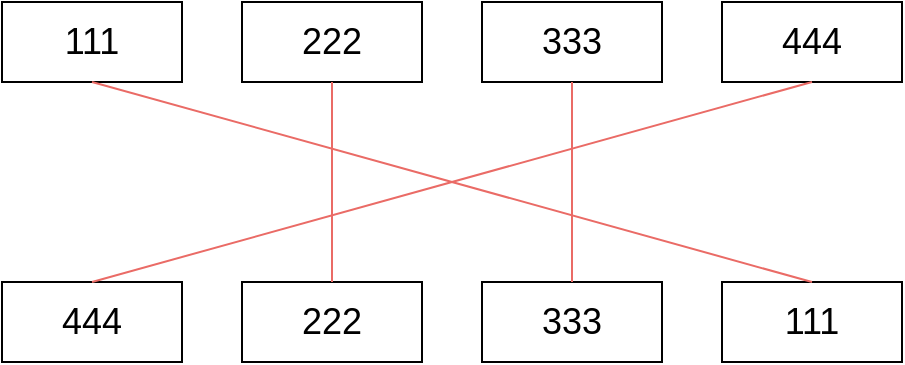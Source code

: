 <mxfile version="10.8.9" type="device"><diagram id="ddoIoZAXFsVCVHpipJ5W" name="Page-1"><mxGraphModel dx="625" dy="842" grid="1" gridSize="10" guides="1" tooltips="1" connect="1" arrows="1" fold="1" page="1" pageScale="1" pageWidth="827" pageHeight="1169" math="0" shadow="0"><root><mxCell id="0"/><mxCell id="1" parent="0"/><mxCell id="TjMEwlwPP2enDIjL1AR1-1" value="&lt;font style=&quot;font-size: 18px&quot;&gt;111&lt;/font&gt;" style="rounded=0;whiteSpace=wrap;html=1;" vertex="1" parent="1"><mxGeometry x="120" y="140" width="90" height="40" as="geometry"/></mxCell><mxCell id="TjMEwlwPP2enDIjL1AR1-2" value="&lt;font style=&quot;font-size: 18px&quot;&gt;222&lt;/font&gt;" style="rounded=0;whiteSpace=wrap;html=1;" vertex="1" parent="1"><mxGeometry x="240" y="140" width="90" height="40" as="geometry"/></mxCell><mxCell id="TjMEwlwPP2enDIjL1AR1-4" value="&lt;font style=&quot;font-size: 18px&quot;&gt;333&lt;/font&gt;" style="rounded=0;whiteSpace=wrap;html=1;" vertex="1" parent="1"><mxGeometry x="360" y="140" width="90" height="40" as="geometry"/></mxCell><mxCell id="TjMEwlwPP2enDIjL1AR1-5" value="&lt;font style=&quot;font-size: 18px&quot;&gt;444&lt;/font&gt;" style="rounded=0;whiteSpace=wrap;html=1;" vertex="1" parent="1"><mxGeometry x="480" y="140" width="90" height="40" as="geometry"/></mxCell><mxCell id="TjMEwlwPP2enDIjL1AR1-6" value="&lt;font style=&quot;font-size: 18px&quot;&gt;111&lt;/font&gt;" style="rounded=0;whiteSpace=wrap;html=1;" vertex="1" parent="1"><mxGeometry x="480" y="280" width="90" height="40" as="geometry"/></mxCell><mxCell id="TjMEwlwPP2enDIjL1AR1-7" value="&lt;font style=&quot;font-size: 18px&quot;&gt;444&lt;/font&gt;" style="rounded=0;whiteSpace=wrap;html=1;" vertex="1" parent="1"><mxGeometry x="120" y="280" width="90" height="40" as="geometry"/></mxCell><mxCell id="TjMEwlwPP2enDIjL1AR1-8" value="&lt;font style=&quot;font-size: 18px&quot;&gt;222&lt;/font&gt;" style="rounded=0;whiteSpace=wrap;html=1;" vertex="1" parent="1"><mxGeometry x="240" y="280" width="90" height="40" as="geometry"/></mxCell><mxCell id="TjMEwlwPP2enDIjL1AR1-9" value="&lt;font style=&quot;font-size: 18px&quot;&gt;333&lt;/font&gt;" style="rounded=0;whiteSpace=wrap;html=1;" vertex="1" parent="1"><mxGeometry x="360" y="280" width="90" height="40" as="geometry"/></mxCell><mxCell id="TjMEwlwPP2enDIjL1AR1-10" value="" style="endArrow=none;html=1;exitX=0.5;exitY=1;exitDx=0;exitDy=0;entryX=0.5;entryY=0;entryDx=0;entryDy=0;strokeColor=#EA6B66;" edge="1" parent="1" source="TjMEwlwPP2enDIjL1AR1-1" target="TjMEwlwPP2enDIjL1AR1-6"><mxGeometry width="50" height="50" relative="1" as="geometry"><mxPoint x="120" y="390" as="sourcePoint"/><mxPoint x="170" y="340" as="targetPoint"/></mxGeometry></mxCell><mxCell id="TjMEwlwPP2enDIjL1AR1-11" value="" style="endArrow=none;html=1;entryX=0.5;entryY=1;entryDx=0;entryDy=0;exitX=0.5;exitY=0;exitDx=0;exitDy=0;strokeColor=#EA6B66;" edge="1" parent="1" source="TjMEwlwPP2enDIjL1AR1-7" target="TjMEwlwPP2enDIjL1AR1-5"><mxGeometry width="50" height="50" relative="1" as="geometry"><mxPoint x="120" y="390" as="sourcePoint"/><mxPoint x="170" y="340" as="targetPoint"/></mxGeometry></mxCell><mxCell id="TjMEwlwPP2enDIjL1AR1-12" value="" style="endArrow=none;html=1;entryX=0.5;entryY=1;entryDx=0;entryDy=0;exitX=0.5;exitY=0;exitDx=0;exitDy=0;strokeColor=#EA6B66;" edge="1" parent="1" source="TjMEwlwPP2enDIjL1AR1-8" target="TjMEwlwPP2enDIjL1AR1-2"><mxGeometry width="50" height="50" relative="1" as="geometry"><mxPoint x="120" y="390" as="sourcePoint"/><mxPoint x="170" y="340" as="targetPoint"/></mxGeometry></mxCell><mxCell id="TjMEwlwPP2enDIjL1AR1-13" value="" style="endArrow=none;html=1;entryX=0.5;entryY=1;entryDx=0;entryDy=0;exitX=0.5;exitY=0;exitDx=0;exitDy=0;strokeColor=#EA6B66;" edge="1" parent="1" source="TjMEwlwPP2enDIjL1AR1-9" target="TjMEwlwPP2enDIjL1AR1-4"><mxGeometry width="50" height="50" relative="1" as="geometry"><mxPoint x="120" y="390" as="sourcePoint"/><mxPoint x="170" y="340" as="targetPoint"/></mxGeometry></mxCell></root></mxGraphModel></diagram></mxfile>